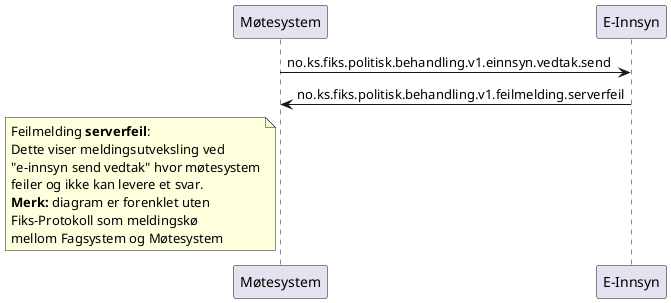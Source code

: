 @startuml
participant Møtesystem as "Møtesystem"
participant EInnsyn as "E-Innsyn"

Møtesystem -> EInnsyn : no.ks.fiks.politisk.behandling.v1.einnsyn.vedtak.send
Møtesystem <- EInnsyn : no.ks.fiks.politisk.behandling.v1.feilmelding.serverfeil

note left of Møtesystem
Feilmelding **serverfeil**:
Dette viser meldingsutveksling ved
"e-innsyn send vedtak" hvor møtesystem
feiler og ikke kan levere et svar.
**Merk:** diagram er forenklet uten
Fiks-Protokoll som meldingskø
mellom Fagsystem og Møtesystem
end note

@enduml